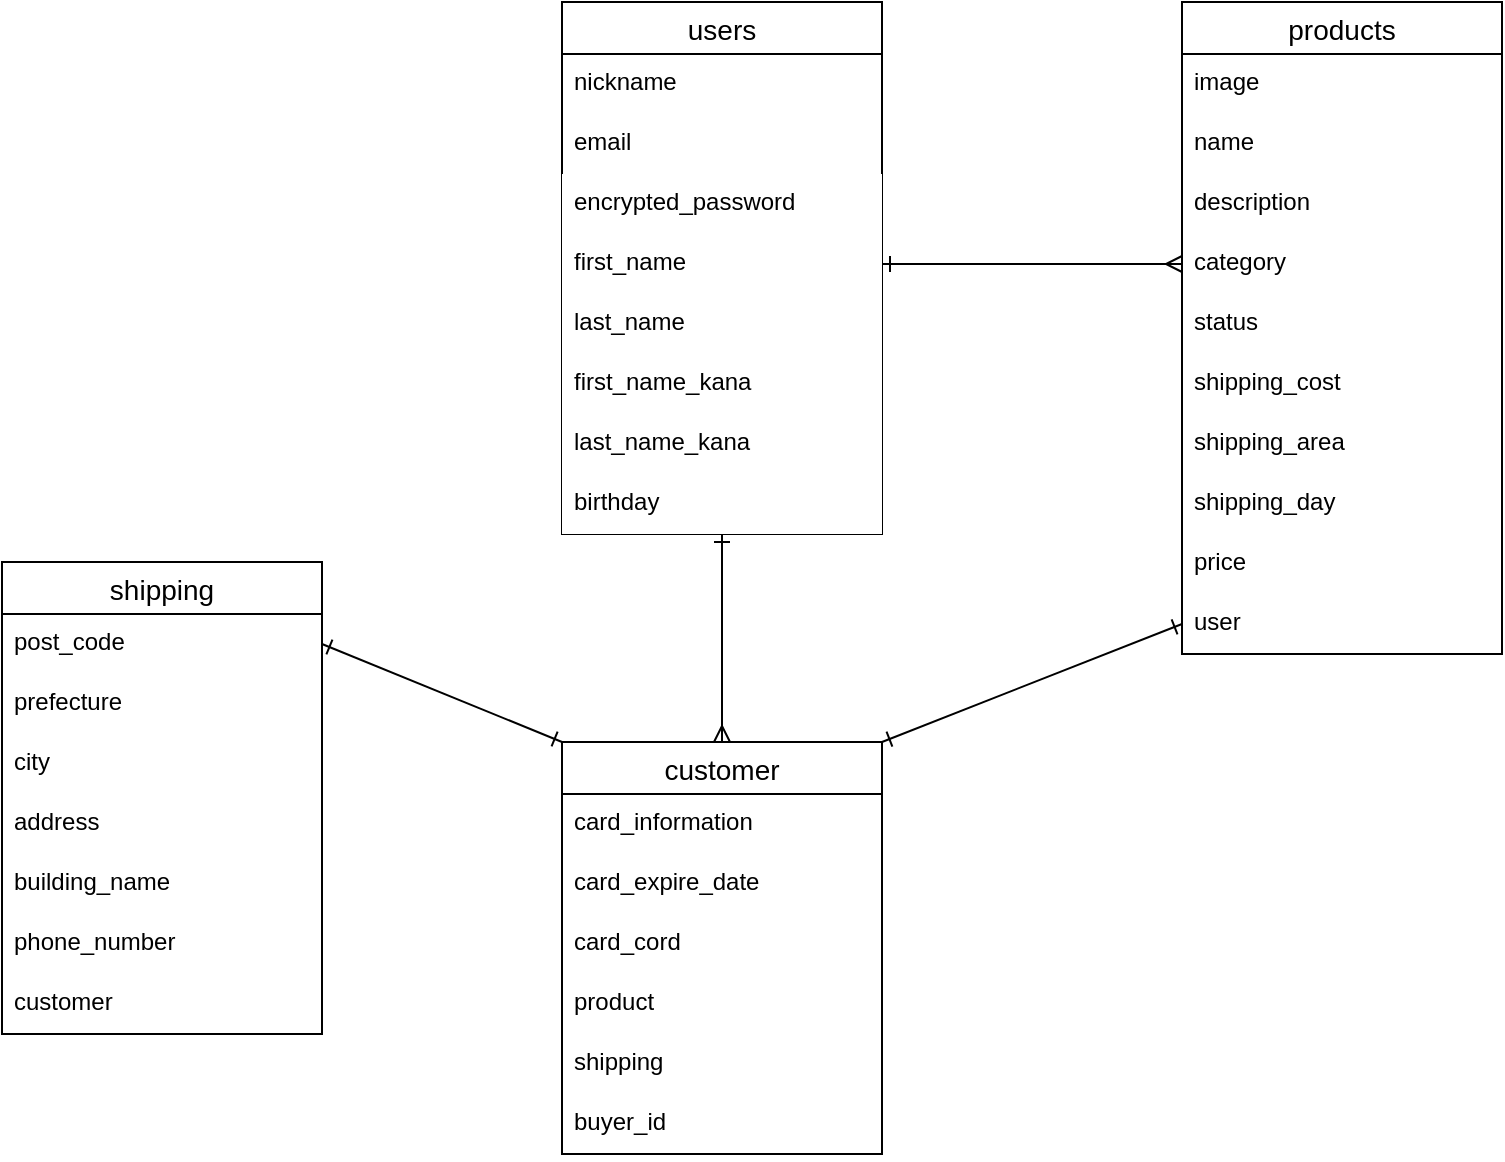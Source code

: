 <mxfile>
    <diagram id="ikgdgwvXtTZQPcOj6mZj" name="ページ1">
        <mxGraphModel dx="728" dy="680" grid="1" gridSize="10" guides="1" tooltips="1" connect="1" arrows="1" fold="1" page="1" pageScale="1" pageWidth="827" pageHeight="1169" math="0" shadow="0">
            <root>
                <mxCell id="0"/>
                <mxCell id="1" parent="0"/>
                <mxCell id="15" value="users" style="swimlane;fontStyle=0;childLayout=stackLayout;horizontal=1;startSize=26;horizontalStack=0;resizeParent=1;resizeParentMax=0;resizeLast=0;collapsible=1;marginBottom=0;align=center;fontSize=14;swimlaneFillColor=default;glass=0;sketch=0;shadow=0;rounded=0;labelBorderColor=none;" parent="1" vertex="1">
                    <mxGeometry x="320" y="240" width="160" height="266" as="geometry"/>
                </mxCell>
                <mxCell id="16" value="nickname" style="text;spacingLeft=4;spacingRight=4;overflow=hidden;rotatable=0;points=[[0,0.5],[1,0.5]];portConstraint=eastwest;fontSize=12;" parent="15" vertex="1">
                    <mxGeometry y="26" width="160" height="30" as="geometry"/>
                </mxCell>
                <mxCell id="17" value="email" style="text;spacingLeft=4;spacingRight=4;overflow=hidden;rotatable=0;points=[[0,0.5],[1,0.5]];portConstraint=eastwest;fontSize=12;" parent="15" vertex="1">
                    <mxGeometry y="56" width="160" height="30" as="geometry"/>
                </mxCell>
                <mxCell id="18" value="encrypted_password" style="text;spacingLeft=4;spacingRight=4;overflow=hidden;rotatable=0;points=[[0,0.5],[1,0.5]];portConstraint=eastwest;fontSize=12;fillColor=default;gradientColor=none;" parent="15" vertex="1">
                    <mxGeometry y="86" width="160" height="30" as="geometry"/>
                </mxCell>
                <mxCell id="19" value="first_name" style="text;fillColor=default;spacingLeft=4;spacingRight=4;overflow=hidden;rotatable=0;points=[[0,0.5],[1,0.5]];portConstraint=eastwest;fontSize=12;gradientColor=none;" parent="15" vertex="1">
                    <mxGeometry y="116" width="160" height="30" as="geometry"/>
                </mxCell>
                <mxCell id="20" value="last_name" style="text;fillColor=default;spacingLeft=4;spacingRight=4;overflow=hidden;rotatable=0;points=[[0,0.5],[1,0.5]];portConstraint=eastwest;fontSize=12;gradientColor=none;" parent="15" vertex="1">
                    <mxGeometry y="146" width="160" height="30" as="geometry"/>
                </mxCell>
                <mxCell id="21" value="first_name_kana" style="text;fillColor=default;spacingLeft=4;spacingRight=4;overflow=hidden;rotatable=0;points=[[0,0.5],[1,0.5]];portConstraint=eastwest;fontSize=12;gradientColor=none;" parent="15" vertex="1">
                    <mxGeometry y="176" width="160" height="30" as="geometry"/>
                </mxCell>
                <mxCell id="22" value="last_name_kana" style="text;fillColor=default;spacingLeft=4;spacingRight=4;overflow=hidden;rotatable=0;points=[[0,0.5],[1,0.5]];portConstraint=eastwest;fontSize=12;gradientColor=none;" parent="15" vertex="1">
                    <mxGeometry y="206" width="160" height="30" as="geometry"/>
                </mxCell>
                <mxCell id="23" value="birthday" style="text;fillColor=default;spacingLeft=4;spacingRight=4;overflow=hidden;rotatable=0;points=[[0,0.5],[1,0.5]];portConstraint=eastwest;fontSize=12;labelBackgroundColor=none;labelBorderColor=none;gradientColor=none;" parent="15" vertex="1">
                    <mxGeometry y="236" width="160" height="30" as="geometry"/>
                </mxCell>
                <mxCell id="38" value="products" style="swimlane;fontStyle=0;childLayout=stackLayout;horizontal=1;startSize=26;horizontalStack=0;resizeParent=1;resizeParentMax=0;resizeLast=0;collapsible=1;marginBottom=0;align=center;fontSize=14;rounded=0;shadow=0;glass=0;labelBackgroundColor=none;labelBorderColor=none;sketch=0;html=0;fillColor=default;swimlaneFillColor=default;" parent="1" vertex="1">
                    <mxGeometry x="630" y="240" width="160" height="326" as="geometry"/>
                </mxCell>
                <mxCell id="40" value="image" style="text;strokeColor=none;fillColor=none;spacingLeft=4;spacingRight=4;overflow=hidden;rotatable=0;points=[[0,0.5],[1,0.5]];portConstraint=eastwest;fontSize=12;rounded=0;shadow=0;glass=0;labelBackgroundColor=none;labelBorderColor=none;sketch=0;html=0;" parent="38" vertex="1">
                    <mxGeometry y="26" width="160" height="30" as="geometry"/>
                </mxCell>
                <mxCell id="41" value="name" style="text;strokeColor=none;fillColor=none;spacingLeft=4;spacingRight=4;overflow=hidden;rotatable=0;points=[[0,0.5],[1,0.5]];portConstraint=eastwest;fontSize=12;rounded=0;shadow=0;glass=0;labelBackgroundColor=none;labelBorderColor=none;sketch=0;html=0;" parent="38" vertex="1">
                    <mxGeometry y="56" width="160" height="30" as="geometry"/>
                </mxCell>
                <mxCell id="42" value="description" style="text;strokeColor=none;fillColor=none;spacingLeft=4;spacingRight=4;overflow=hidden;rotatable=0;points=[[0,0.5],[1,0.5]];portConstraint=eastwest;fontSize=12;rounded=0;shadow=0;glass=0;labelBackgroundColor=none;labelBorderColor=none;sketch=0;html=0;" parent="38" vertex="1">
                    <mxGeometry y="86" width="160" height="30" as="geometry"/>
                </mxCell>
                <mxCell id="43" value="category" style="text;strokeColor=none;fillColor=none;spacingLeft=4;spacingRight=4;overflow=hidden;rotatable=0;points=[[0,0.5],[1,0.5]];portConstraint=eastwest;fontSize=12;rounded=0;shadow=0;glass=0;labelBackgroundColor=none;labelBorderColor=none;sketch=0;html=0;" parent="38" vertex="1">
                    <mxGeometry y="116" width="160" height="30" as="geometry"/>
                </mxCell>
                <mxCell id="44" value="status" style="text;strokeColor=none;fillColor=none;spacingLeft=4;spacingRight=4;overflow=hidden;rotatable=0;points=[[0,0.5],[1,0.5]];portConstraint=eastwest;fontSize=12;rounded=0;shadow=0;glass=0;labelBackgroundColor=none;labelBorderColor=none;sketch=0;html=0;" parent="38" vertex="1">
                    <mxGeometry y="146" width="160" height="30" as="geometry"/>
                </mxCell>
                <mxCell id="45" value="shipping_cost" style="text;strokeColor=none;fillColor=none;spacingLeft=4;spacingRight=4;overflow=hidden;rotatable=0;points=[[0,0.5],[1,0.5]];portConstraint=eastwest;fontSize=12;rounded=0;shadow=0;glass=0;labelBackgroundColor=none;labelBorderColor=none;sketch=0;html=0;" parent="38" vertex="1">
                    <mxGeometry y="176" width="160" height="30" as="geometry"/>
                </mxCell>
                <mxCell id="46" value="shipping_area" style="text;strokeColor=none;fillColor=none;spacingLeft=4;spacingRight=4;overflow=hidden;rotatable=0;points=[[0,0.5],[1,0.5]];portConstraint=eastwest;fontSize=12;rounded=0;shadow=0;glass=0;labelBackgroundColor=none;labelBorderColor=none;sketch=0;html=0;" parent="38" vertex="1">
                    <mxGeometry y="206" width="160" height="30" as="geometry"/>
                </mxCell>
                <mxCell id="47" value="shipping_day" style="text;strokeColor=none;fillColor=none;spacingLeft=4;spacingRight=4;overflow=hidden;rotatable=0;points=[[0,0.5],[1,0.5]];portConstraint=eastwest;fontSize=12;rounded=0;shadow=0;glass=0;labelBackgroundColor=none;labelBorderColor=none;sketch=0;html=0;" parent="38" vertex="1">
                    <mxGeometry y="236" width="160" height="30" as="geometry"/>
                </mxCell>
                <mxCell id="51" value="price" style="text;strokeColor=none;fillColor=none;spacingLeft=4;spacingRight=4;overflow=hidden;rotatable=0;points=[[0,0.5],[1,0.5]];portConstraint=eastwest;fontSize=12;rounded=0;shadow=0;glass=0;labelBackgroundColor=none;labelBorderColor=none;sketch=0;html=0;" parent="38" vertex="1">
                    <mxGeometry y="266" width="160" height="30" as="geometry"/>
                </mxCell>
                <mxCell id="48" value="user" style="text;strokeColor=none;fillColor=none;spacingLeft=4;spacingRight=4;overflow=hidden;rotatable=0;points=[[0,0.5],[1,0.5]];portConstraint=eastwest;fontSize=12;rounded=0;shadow=0;glass=0;labelBackgroundColor=none;labelBorderColor=none;sketch=0;html=0;" parent="38" vertex="1">
                    <mxGeometry y="296" width="160" height="30" as="geometry"/>
                </mxCell>
                <mxCell id="52" value="customer" style="swimlane;fontStyle=0;childLayout=stackLayout;horizontal=1;startSize=26;horizontalStack=0;resizeParent=1;resizeParentMax=0;resizeLast=0;collapsible=1;marginBottom=0;align=center;fontSize=14;rounded=0;shadow=0;glass=0;labelBackgroundColor=none;labelBorderColor=none;sketch=0;fillColor=default;gradientColor=none;html=0;swimlaneFillColor=default;" parent="1" vertex="1">
                    <mxGeometry x="320" y="610" width="160" height="206" as="geometry"/>
                </mxCell>
                <mxCell id="75" value="card_information" style="text;strokeColor=none;fillColor=none;spacingLeft=4;spacingRight=4;overflow=hidden;rotatable=0;points=[[0,0.5],[1,0.5]];portConstraint=eastwest;fontSize=12;rounded=0;shadow=0;glass=0;labelBackgroundColor=none;labelBorderColor=none;sketch=0;html=0;" parent="52" vertex="1">
                    <mxGeometry y="26" width="160" height="30" as="geometry"/>
                </mxCell>
                <mxCell id="76" value="card_expire_date" style="text;strokeColor=none;fillColor=none;spacingLeft=4;spacingRight=4;overflow=hidden;rotatable=0;points=[[0,0.5],[1,0.5]];portConstraint=eastwest;fontSize=12;rounded=0;shadow=0;glass=0;labelBackgroundColor=none;labelBorderColor=none;sketch=0;html=0;" parent="52" vertex="1">
                    <mxGeometry y="56" width="160" height="30" as="geometry"/>
                </mxCell>
                <mxCell id="77" value="card_cord" style="text;strokeColor=none;fillColor=none;spacingLeft=4;spacingRight=4;overflow=hidden;rotatable=0;points=[[0,0.5],[1,0.5]];portConstraint=eastwest;fontSize=12;rounded=0;shadow=0;glass=0;labelBackgroundColor=none;labelBorderColor=none;sketch=0;html=0;" parent="52" vertex="1">
                    <mxGeometry y="86" width="160" height="30" as="geometry"/>
                </mxCell>
                <mxCell id="53" value="product" style="text;strokeColor=none;fillColor=none;spacingLeft=4;spacingRight=4;overflow=hidden;rotatable=0;points=[[0,0.5],[1,0.5]];portConstraint=eastwest;fontSize=12;rounded=0;shadow=0;glass=0;labelBackgroundColor=none;labelBorderColor=none;sketch=0;html=0;" parent="52" vertex="1">
                    <mxGeometry y="116" width="160" height="30" as="geometry"/>
                </mxCell>
                <mxCell id="54" value="shipping" style="text;strokeColor=none;fillColor=none;spacingLeft=4;spacingRight=4;overflow=hidden;rotatable=0;points=[[0,0.5],[1,0.5]];portConstraint=eastwest;fontSize=12;rounded=0;shadow=0;glass=0;labelBackgroundColor=none;labelBorderColor=none;sketch=0;html=0;" parent="52" vertex="1">
                    <mxGeometry y="146" width="160" height="30" as="geometry"/>
                </mxCell>
                <mxCell id="56" value="buyer_id" style="text;strokeColor=none;fillColor=none;spacingLeft=4;spacingRight=4;overflow=hidden;rotatable=0;points=[[0,0.5],[1,0.5]];portConstraint=eastwest;fontSize=12;rounded=0;shadow=0;glass=0;labelBackgroundColor=none;labelBorderColor=none;sketch=0;html=0;" parent="52" vertex="1">
                    <mxGeometry y="176" width="160" height="30" as="geometry"/>
                </mxCell>
                <mxCell id="78" style="edgeStyle=none;html=1;exitX=1;exitY=0.5;exitDx=0;exitDy=0;startArrow=ERone;startFill=0;endArrow=ERone;endFill=0;entryX=0;entryY=0;entryDx=0;entryDy=0;" parent="1" source="62" target="52" edge="1">
                    <mxGeometry relative="1" as="geometry"/>
                </mxCell>
                <mxCell id="61" value="shipping" style="swimlane;fontStyle=0;childLayout=stackLayout;horizontal=1;startSize=26;horizontalStack=0;resizeParent=1;resizeParentMax=0;resizeLast=0;collapsible=1;marginBottom=0;align=center;fontSize=14;rounded=0;shadow=0;glass=0;labelBackgroundColor=none;labelBorderColor=none;sketch=0;fillColor=default;gradientColor=none;html=0;swimlaneFillColor=default;" parent="1" vertex="1">
                    <mxGeometry x="40" y="520" width="160" height="236" as="geometry"/>
                </mxCell>
                <mxCell id="62" value="post_code" style="text;strokeColor=none;fillColor=none;spacingLeft=4;spacingRight=4;overflow=hidden;rotatable=0;points=[[0,0.5],[1,0.5]];portConstraint=eastwest;fontSize=12;rounded=0;shadow=0;glass=0;labelBackgroundColor=none;labelBorderColor=none;sketch=0;html=0;" parent="61" vertex="1">
                    <mxGeometry y="26" width="160" height="30" as="geometry"/>
                </mxCell>
                <mxCell id="63" value="prefecture" style="text;strokeColor=none;fillColor=none;spacingLeft=4;spacingRight=4;overflow=hidden;rotatable=0;points=[[0,0.5],[1,0.5]];portConstraint=eastwest;fontSize=12;rounded=0;shadow=0;glass=0;labelBackgroundColor=none;labelBorderColor=none;sketch=0;html=0;" parent="61" vertex="1">
                    <mxGeometry y="56" width="160" height="30" as="geometry"/>
                </mxCell>
                <mxCell id="64" value="city" style="text;strokeColor=none;fillColor=none;spacingLeft=4;spacingRight=4;overflow=hidden;rotatable=0;points=[[0,0.5],[1,0.5]];portConstraint=eastwest;fontSize=12;rounded=0;shadow=0;glass=0;labelBackgroundColor=none;labelBorderColor=none;sketch=0;html=0;" parent="61" vertex="1">
                    <mxGeometry y="86" width="160" height="30" as="geometry"/>
                </mxCell>
                <mxCell id="65" value="address" style="text;strokeColor=none;fillColor=none;spacingLeft=4;spacingRight=4;overflow=hidden;rotatable=0;points=[[0,0.5],[1,0.5]];portConstraint=eastwest;fontSize=12;rounded=0;shadow=0;glass=0;labelBackgroundColor=none;labelBorderColor=none;sketch=0;html=0;" parent="61" vertex="1">
                    <mxGeometry y="116" width="160" height="30" as="geometry"/>
                </mxCell>
                <mxCell id="66" value="building_name" style="text;strokeColor=none;fillColor=none;spacingLeft=4;spacingRight=4;overflow=hidden;rotatable=0;points=[[0,0.5],[1,0.5]];portConstraint=eastwest;fontSize=12;rounded=0;shadow=0;glass=0;labelBackgroundColor=none;labelBorderColor=none;sketch=0;html=0;" parent="61" vertex="1">
                    <mxGeometry y="146" width="160" height="30" as="geometry"/>
                </mxCell>
                <mxCell id="67" value="phone_number&#10;" style="text;strokeColor=none;fillColor=none;spacingLeft=4;spacingRight=4;overflow=hidden;rotatable=0;points=[[0,0.5],[1,0.5]];portConstraint=eastwest;fontSize=12;rounded=0;shadow=0;glass=0;labelBackgroundColor=none;labelBorderColor=none;sketch=0;html=0;" parent="61" vertex="1">
                    <mxGeometry y="176" width="160" height="30" as="geometry"/>
                </mxCell>
                <mxCell id="80" value="customer" style="text;strokeColor=none;fillColor=none;spacingLeft=4;spacingRight=4;overflow=hidden;rotatable=0;points=[[0,0.5],[1,0.5]];portConstraint=eastwest;fontSize=12;rounded=0;shadow=0;glass=0;labelBackgroundColor=none;labelBorderColor=none;sketch=0;html=0;" parent="61" vertex="1">
                    <mxGeometry y="206" width="160" height="30" as="geometry"/>
                </mxCell>
                <mxCell id="70" style="edgeStyle=none;html=1;exitX=1;exitY=0.5;exitDx=0;exitDy=0;startArrow=ERone;startFill=0;endArrow=ERmany;endFill=0;" parent="1" source="19" target="43" edge="1">
                    <mxGeometry relative="1" as="geometry"/>
                </mxCell>
                <mxCell id="71" style="edgeStyle=none;html=1;exitX=0;exitY=0.5;exitDx=0;exitDy=0;entryX=1;entryY=0;entryDx=0;entryDy=0;startArrow=ERone;startFill=0;endArrow=ERone;endFill=0;strokeWidth=1;" parent="1" source="48" target="52" edge="1">
                    <mxGeometry relative="1" as="geometry">
                        <mxPoint x="630" y="581" as="sourcePoint"/>
                    </mxGeometry>
                </mxCell>
                <mxCell id="72" style="edgeStyle=none;html=1;entryX=0.5;entryY=0;entryDx=0;entryDy=0;startArrow=ERone;startFill=0;endArrow=ERmany;endFill=0;strokeWidth=1;" parent="1" source="23" target="52" edge="1">
                    <mxGeometry relative="1" as="geometry">
                        <mxPoint x="414" y="510" as="sourcePoint"/>
                        <mxPoint x="264" y="629" as="targetPoint"/>
                    </mxGeometry>
                </mxCell>
            </root>
        </mxGraphModel>
    </diagram>
</mxfile>